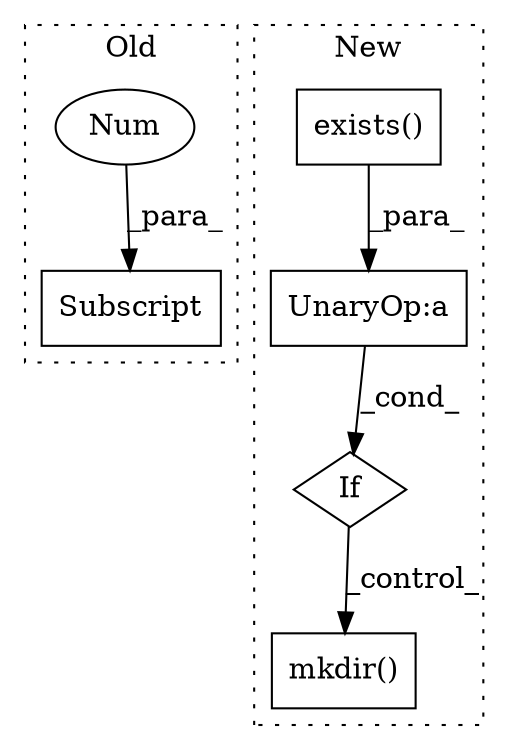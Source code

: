 digraph G {
subgraph cluster0 {
1 [label="Subscript" a="63" s="4044,0" l="10,0" shape="box"];
5 [label="Num" a="76" s="4052" l="1" shape="ellipse"];
label = "Old";
style="dotted";
}
subgraph cluster1 {
2 [label="exists()" a="75" s="3286,3307" l="15,1" shape="box"];
3 [label="If" a="96" s="3279" l="3" shape="diamond"];
4 [label="UnaryOp:a" a="61" s="3282" l="26" shape="box"];
6 [label="mkdir()" a="75" s="3335,3350" l="9,1" shape="box"];
label = "New";
style="dotted";
}
2 -> 4 [label="_para_"];
3 -> 6 [label="_control_"];
4 -> 3 [label="_cond_"];
5 -> 1 [label="_para_"];
}